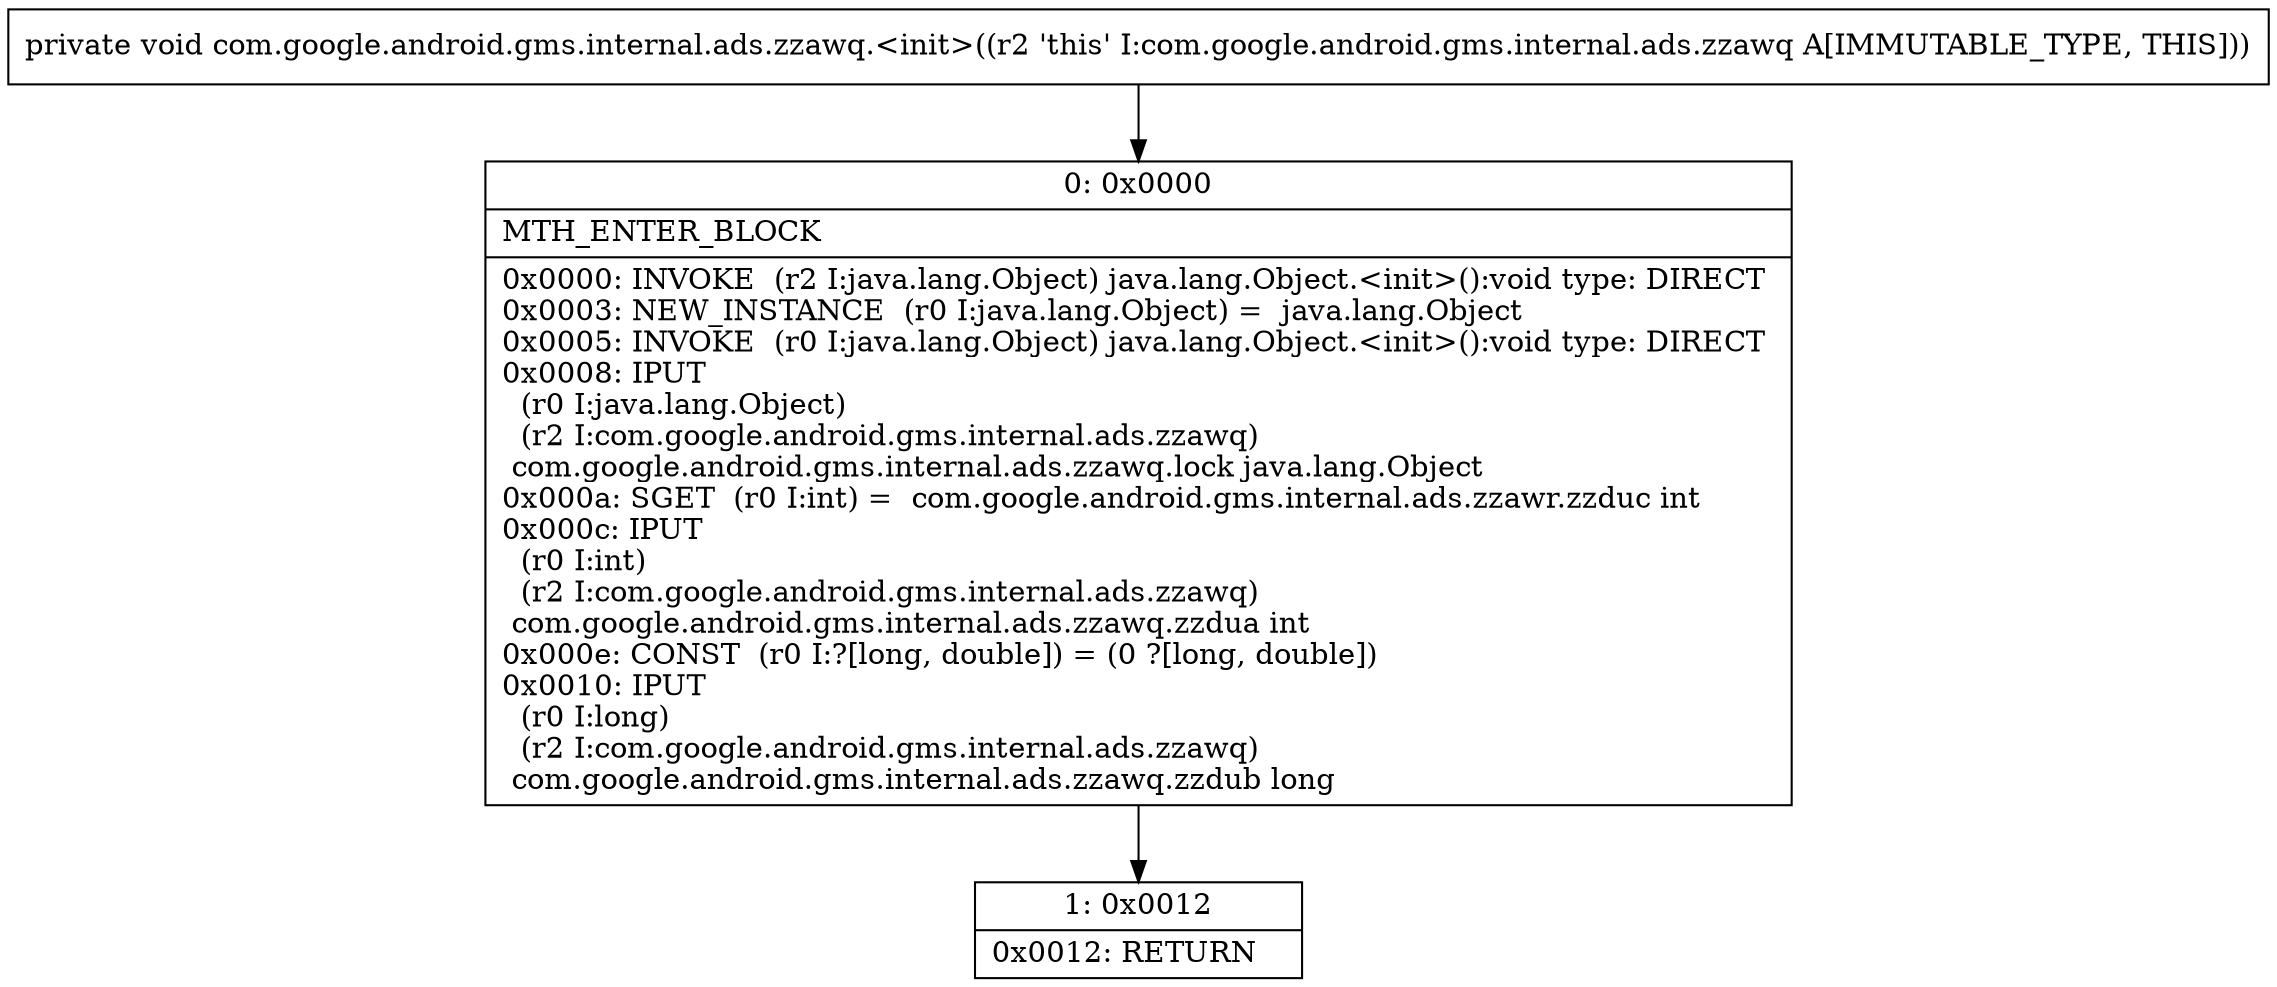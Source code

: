 digraph "CFG forcom.google.android.gms.internal.ads.zzawq.\<init\>()V" {
Node_0 [shape=record,label="{0\:\ 0x0000|MTH_ENTER_BLOCK\l|0x0000: INVOKE  (r2 I:java.lang.Object) java.lang.Object.\<init\>():void type: DIRECT \l0x0003: NEW_INSTANCE  (r0 I:java.lang.Object) =  java.lang.Object \l0x0005: INVOKE  (r0 I:java.lang.Object) java.lang.Object.\<init\>():void type: DIRECT \l0x0008: IPUT  \l  (r0 I:java.lang.Object)\l  (r2 I:com.google.android.gms.internal.ads.zzawq)\l com.google.android.gms.internal.ads.zzawq.lock java.lang.Object \l0x000a: SGET  (r0 I:int) =  com.google.android.gms.internal.ads.zzawr.zzduc int \l0x000c: IPUT  \l  (r0 I:int)\l  (r2 I:com.google.android.gms.internal.ads.zzawq)\l com.google.android.gms.internal.ads.zzawq.zzdua int \l0x000e: CONST  (r0 I:?[long, double]) = (0 ?[long, double]) \l0x0010: IPUT  \l  (r0 I:long)\l  (r2 I:com.google.android.gms.internal.ads.zzawq)\l com.google.android.gms.internal.ads.zzawq.zzdub long \l}"];
Node_1 [shape=record,label="{1\:\ 0x0012|0x0012: RETURN   \l}"];
MethodNode[shape=record,label="{private void com.google.android.gms.internal.ads.zzawq.\<init\>((r2 'this' I:com.google.android.gms.internal.ads.zzawq A[IMMUTABLE_TYPE, THIS])) }"];
MethodNode -> Node_0;
Node_0 -> Node_1;
}


